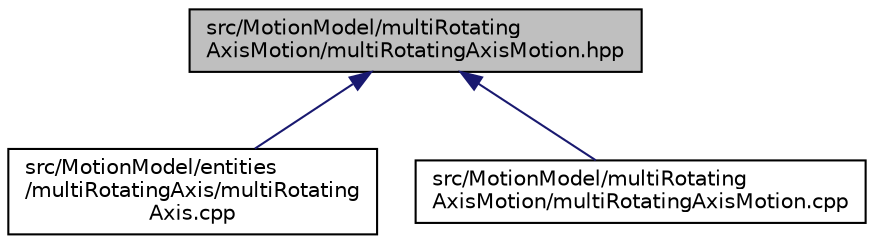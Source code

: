 digraph "src/MotionModel/multiRotatingAxisMotion/multiRotatingAxisMotion.hpp"
{
 // LATEX_PDF_SIZE
  edge [fontname="Helvetica",fontsize="10",labelfontname="Helvetica",labelfontsize="10"];
  node [fontname="Helvetica",fontsize="10",shape=record];
  Node1 [label="src/MotionModel/multiRotating\lAxisMotion/multiRotatingAxisMotion.hpp",height=0.2,width=0.4,color="black", fillcolor="grey75", style="filled", fontcolor="black",tooltip=" "];
  Node1 -> Node2 [dir="back",color="midnightblue",fontsize="10",style="solid",fontname="Helvetica"];
  Node2 [label="src/MotionModel/entities\l/multiRotatingAxis/multiRotating\lAxis.cpp",height=0.2,width=0.4,color="black", fillcolor="white", style="filled",URL="$multiRotatingAxis_8cpp.html",tooltip=" "];
  Node1 -> Node3 [dir="back",color="midnightblue",fontsize="10",style="solid",fontname="Helvetica"];
  Node3 [label="src/MotionModel/multiRotating\lAxisMotion/multiRotatingAxisMotion.cpp",height=0.2,width=0.4,color="black", fillcolor="white", style="filled",URL="$multiRotatingAxisMotion_8cpp.html",tooltip=" "];
}
